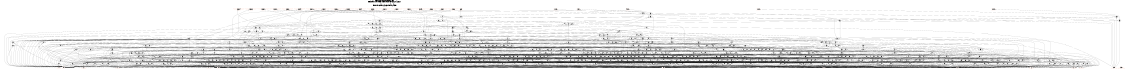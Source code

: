 # Network structure generated by ABC

digraph network {
size = "7.5,10";
center = true;
edge [dir = back];

{
  node [shape = plaintext];
  edge [style = invis];
  LevelTitle1 [label=""];
  LevelTitle2 [label=""];
  Level16 [label = ""];
  Level15 [label = ""];
  Level14 [label = ""];
  Level13 [label = ""];
  Level12 [label = ""];
  Level11 [label = ""];
  Level10 [label = ""];
  Level9 [label = ""];
  Level8 [label = ""];
  Level7 [label = ""];
  Level6 [label = ""];
  Level5 [label = ""];
  Level4 [label = ""];
  Level3 [label = ""];
  Level2 [label = ""];
  Level1 [label = ""];
  Level0 [label = ""];
  LevelTitle1 ->  LevelTitle2 ->  Level16 ->  Level15 ->  Level14 ->  Level13 ->  Level12 ->  Level11 ->  Level10 ->  Level9 ->  Level8 ->  Level7 ->  Level6 ->  Level5 ->  Level4 ->  Level3 ->  Level2 ->  Level1 ->  Level0;
}

{
  rank = same;
  LevelTitle1;
  title1 [shape=plaintext,
          fontsize=20,
          fontname = "Times-Roman",
          label="Network structure visualized by ABC\nBenchmark \"s1494.bench\". Time was Thu Oct  8 20:27:45 2020. "
         ];
}

{
  rank = same;
  LevelTitle2;
  title2 [shape=plaintext,
          fontsize=18,
          fontname = "Times-Roman",
          label="The network contains 673 logic nodes and 6 latches.\n"
         ];
}

{
  rank = same;
  Level16;
  Node10 [label = "v13_D_24", shape = invtriangle, color = coral, fillcolor = coral];
  Node11 [label = "v13_D_23", shape = invtriangle, color = coral, fillcolor = coral];
  Node12 [label = "v13_D_22", shape = invtriangle, color = coral, fillcolor = coral];
  Node13 [label = "v13_D_21", shape = invtriangle, color = coral, fillcolor = coral];
  Node14 [label = "v13_D_20", shape = invtriangle, color = coral, fillcolor = coral];
  Node15 [label = "v13_D_19", shape = invtriangle, color = coral, fillcolor = coral];
  Node16 [label = "v13_D_18", shape = invtriangle, color = coral, fillcolor = coral];
  Node17 [label = "v13_D_17", shape = invtriangle, color = coral, fillcolor = coral];
  Node18 [label = "v13_D_16", shape = invtriangle, color = coral, fillcolor = coral];
  Node19 [label = "v13_D_15", shape = invtriangle, color = coral, fillcolor = coral];
  Node20 [label = "v13_D_14", shape = invtriangle, color = coral, fillcolor = coral];
  Node21 [label = "v13_D_13", shape = invtriangle, color = coral, fillcolor = coral];
  Node22 [label = "v13_D_12", shape = invtriangle, color = coral, fillcolor = coral];
  Node23 [label = "v13_D_11", shape = invtriangle, color = coral, fillcolor = coral];
  Node24 [label = "v13_D_10", shape = invtriangle, color = coral, fillcolor = coral];
  Node25 [label = "v13_D_9", shape = invtriangle, color = coral, fillcolor = coral];
  Node26 [label = "v13_D_8", shape = invtriangle, color = coral, fillcolor = coral];
  Node27 [label = "v13_D_7", shape = invtriangle, color = coral, fillcolor = coral];
  Node28 [label = "v13_D_6", shape = invtriangle, color = coral, fillcolor = coral];
  Node30 [label = "v12L_in", shape = box, color = coral, fillcolor = coral];
  Node33 [label = "v11L_in", shape = box, color = coral, fillcolor = coral];
  Node36 [label = "v10L_in", shape = box, color = coral, fillcolor = coral];
  Node39 [label = "v9L_in", shape = box, color = coral, fillcolor = coral];
  Node42 [label = "v8L_in", shape = box, color = coral, fillcolor = coral];
  Node45 [label = "v7L_in", shape = box, color = coral, fillcolor = coral];
}

{
  rank = same;
  Level15;
  Node515 [label = "515\n", shape = ellipse];
  Node626 [label = "626\n", shape = ellipse];
}

{
  rank = same;
  Level14;
  Node514 [label = "514\n", shape = ellipse];
  Node562 [label = "562\n", shape = ellipse];
  Node625 [label = "625\n", shape = ellipse];
  Node678 [label = "678\n", shape = ellipse];
}

{
  rank = same;
  Level13;
  Node465 [label = "465\n", shape = ellipse];
  Node512 [label = "512\n", shape = ellipse];
  Node561 [label = "561\n", shape = ellipse];
  Node623 [label = "623\n", shape = ellipse];
  Node677 [label = "677\n", shape = ellipse];
}

{
  rank = same;
  Level12;
  Node261 [label = "261\n", shape = ellipse];
  Node464 [label = "464\n", shape = ellipse];
  Node497 [label = "497\n", shape = ellipse];
  Node559 [label = "559\n", shape = ellipse];
  Node622 [label = "622\n", shape = ellipse];
  Node675 [label = "675\n", shape = ellipse];
  Node719 [label = "719\n", shape = ellipse];
}

{
  rank = same;
  Level11;
  Node260 [label = "260\n", shape = ellipse];
  Node281 [label = "281\n", shape = ellipse];
  Node463 [label = "463\n", shape = ellipse];
  Node496 [label = "496\n", shape = ellipse];
  Node558 [label = "558\n", shape = ellipse];
  Node621 [label = "621\n", shape = ellipse];
  Node654 [label = "654\n", shape = ellipse];
  Node718 [label = "718\n", shape = ellipse];
}

{
  rank = same;
  Level10;
  Node94 [label = "94\n", shape = ellipse];
  Node186 [label = "186\n", shape = ellipse];
  Node225 [label = "225\n", shape = ellipse];
  Node250 [label = "250\n", shape = ellipse];
  Node273 [label = "273\n", shape = ellipse];
  Node323 [label = "323\n", shape = ellipse];
  Node371 [label = "371\n", shape = ellipse];
  Node455 [label = "455\n", shape = ellipse];
  Node494 [label = "494\n", shape = ellipse];
  Node556 [label = "556\n", shape = ellipse];
  Node619 [label = "619\n", shape = ellipse];
  Node653 [label = "653\n", shape = ellipse];
  Node717 [label = "717\n", shape = ellipse];
}

{
  rank = same;
  Level9;
  Node92 [label = "92\n", shape = ellipse];
  Node93 [label = "93\n", shape = ellipse];
  Node185 [label = "185\n", shape = ellipse];
  Node224 [label = "224\n", shape = ellipse];
  Node249 [label = "249\n", shape = ellipse];
  Node272 [label = "272\n", shape = ellipse];
  Node322 [label = "322\n", shape = ellipse];
  Node369 [label = "369\n", shape = ellipse];
  Node390 [label = "390\n", shape = ellipse];
  Node413 [label = "413\n", shape = ellipse];
  Node454 [label = "454\n", shape = ellipse];
  Node493 [label = "493\n", shape = ellipse];
  Node541 [label = "541\n", shape = ellipse];
  Node618 [label = "618\n", shape = ellipse];
  Node624 [label = "624\n", shape = ellipse];
  Node652 [label = "652\n", shape = ellipse];
  Node711 [label = "711\n", shape = ellipse];
}

{
  rank = same;
  Level8;
  Node75 [label = "75\n", shape = ellipse];
  Node91 [label = "91\n", shape = ellipse];
  Node149 [label = "149\n", shape = ellipse];
  Node162 [label = "162\n", shape = ellipse];
  Node184 [label = "184\n", shape = ellipse];
  Node205 [label = "205\n", shape = ellipse];
  Node217 [label = "217\n", shape = ellipse];
  Node248 [label = "248\n", shape = ellipse];
  Node271 [label = "271\n", shape = ellipse];
  Node295 [label = "295\n", shape = ellipse];
  Node321 [label = "321\n", shape = ellipse];
  Node337 [label = "337\n", shape = ellipse];
  Node368 [label = "368\n", shape = ellipse];
  Node370 [label = "370\n", shape = ellipse];
  Node389 [label = "389\n", shape = ellipse];
  Node412 [label = "412\n", shape = ellipse];
  Node452 [label = "452\n", shape = ellipse];
  Node453 [label = "453\n", shape = ellipse];
  Node492 [label = "492\n", shape = ellipse];
  Node540 [label = "540\n", shape = ellipse];
  Node581 [label = "581\n", shape = ellipse];
  Node606 [label = "606\n", shape = ellipse];
  Node643 [label = "643\n", shape = ellipse];
  Node676 [label = "676\n", shape = ellipse];
  Node687 [label = "687\n", shape = ellipse];
  Node710 [label = "710\n", shape = ellipse];
}

{
  rank = same;
  Level7;
  Node74 [label = "74\n", shape = ellipse];
  Node90 [label = "90\n", shape = ellipse];
  Node107 [label = "107\n", shape = ellipse];
  Node127 [label = "127\n", shape = ellipse];
  Node148 [label = "148\n", shape = ellipse];
  Node161 [label = "161\n", shape = ellipse];
  Node177 [label = "177\n", shape = ellipse];
  Node203 [label = "203\n", shape = ellipse];
  Node216 [label = "216\n", shape = ellipse];
  Node233 [label = "233\n", shape = ellipse];
  Node247 [label = "247\n", shape = ellipse];
  Node259 [label = "259\n", shape = ellipse];
  Node270 [label = "270\n", shape = ellipse];
  Node293 [label = "293\n", shape = ellipse];
  Node307 [label = "307\n", shape = ellipse];
  Node320 [label = "320\n", shape = ellipse];
  Node336 [label = "336\n", shape = ellipse];
  Node347 [label = "347\n", shape = ellipse];
  Node366 [label = "366\n", shape = ellipse];
  Node388 [label = "388\n", shape = ellipse];
  Node411 [label = "411\n", shape = ellipse];
  Node433 [label = "433\n", shape = ellipse];
  Node439 [label = "439\n", shape = ellipse];
  Node446 [label = "446\n", shape = ellipse];
  Node462 [label = "462\n", shape = ellipse];
  Node491 [label = "491\n", shape = ellipse];
  Node539 [label = "539\n", shape = ellipse];
  Node557 [label = "557\n", shape = ellipse];
  Node571 [label = "571\n", shape = ellipse];
  Node580 [label = "580\n", shape = ellipse];
  Node605 [label = "605\n", shape = ellipse];
  Node612 [label = "612\n", shape = ellipse];
  Node620 [label = "620\n", shape = ellipse];
  Node642 [label = "642\n", shape = ellipse];
  Node674 [label = "674\n", shape = ellipse];
  Node686 [label = "686\n", shape = ellipse];
  Node698 [label = "698\n", shape = ellipse];
  Node709 [label = "709\n", shape = ellipse];
}

{
  rank = same;
  Level6;
  Node57 [label = "57\n", shape = ellipse];
  Node67 [label = "67\n", shape = ellipse];
  Node89 [label = "89\n", shape = ellipse];
  Node106 [label = "106\n", shape = ellipse];
  Node118 [label = "118\n", shape = ellipse];
  Node126 [label = "126\n", shape = ellipse];
  Node147 [label = "147\n", shape = ellipse];
  Node160 [label = "160\n", shape = ellipse];
  Node176 [label = "176\n", shape = ellipse];
  Node183 [label = "183\n", shape = ellipse];
  Node196 [label = "196\n", shape = ellipse];
  Node202 [label = "202\n", shape = ellipse];
  Node215 [label = "215\n", shape = ellipse];
  Node232 [label = "232\n", shape = ellipse];
  Node238 [label = "238\n", shape = ellipse];
  Node241 [label = "241\n", shape = ellipse];
  Node258 [label = "258\n", shape = ellipse];
  Node269 [label = "269\n", shape = ellipse];
  Node280 [label = "280\n", shape = ellipse];
  Node292 [label = "292\n", shape = ellipse];
  Node306 [label = "306\n", shape = ellipse];
  Node316 [label = "316\n", shape = ellipse];
  Node329 [label = "329\n", shape = ellipse];
  Node346 [label = "346\n", shape = ellipse];
  Node365 [label = "365\n", shape = ellipse];
  Node379 [label = "379\n", shape = ellipse];
  Node384 [label = "384\n", shape = ellipse];
  Node398 [label = "398\n", shape = ellipse];
  Node410 [label = "410\n", shape = ellipse];
  Node425 [label = "425\n", shape = ellipse];
  Node432 [label = "432\n", shape = ellipse];
  Node438 [label = "438\n", shape = ellipse];
  Node445 [label = "445\n", shape = ellipse];
  Node461 [label = "461\n", shape = ellipse];
  Node490 [label = "490\n", shape = ellipse];
  Node513 [label = "513\n", shape = ellipse];
  Node532 [label = "532\n", shape = ellipse];
  Node549 [label = "549\n", shape = ellipse];
  Node560 [label = "560\n", shape = ellipse];
  Node570 [label = "570\n", shape = ellipse];
  Node578 [label = "578\n", shape = ellipse];
  Node589 [label = "589\n", shape = ellipse];
  Node604 [label = "604\n", shape = ellipse];
  Node611 [label = "611\n", shape = ellipse];
  Node641 [label = "641\n", shape = ellipse];
  Node650 [label = "650\n", shape = ellipse];
  Node666 [label = "666\n", shape = ellipse];
  Node673 [label = "673\n", shape = ellipse];
  Node685 [label = "685\n", shape = ellipse];
  Node697 [label = "697\n", shape = ellipse];
  Node708 [label = "708\n", shape = ellipse];
}

{
  rank = same;
  Level5;
  Node56 [label = "56\n", shape = ellipse];
  Node65 [label = "65\n", shape = ellipse];
  Node88 [label = "88\n", shape = ellipse];
  Node105 [label = "105\n", shape = ellipse];
  Node117 [label = "117\n", shape = ellipse];
  Node125 [label = "125\n", shape = ellipse];
  Node146 [label = "146\n", shape = ellipse];
  Node159 [label = "159\n", shape = ellipse];
  Node173 [label = "173\n", shape = ellipse];
  Node182 [label = "182\n", shape = ellipse];
  Node195 [label = "195\n", shape = ellipse];
  Node201 [label = "201\n", shape = ellipse];
  Node213 [label = "213\n", shape = ellipse];
  Node231 [label = "231\n", shape = ellipse];
  Node237 [label = "237\n", shape = ellipse];
  Node240 [label = "240\n", shape = ellipse];
  Node246 [label = "246\n", shape = ellipse];
  Node257 [label = "257\n", shape = ellipse];
  Node268 [label = "268\n", shape = ellipse];
  Node279 [label = "279\n", shape = ellipse];
  Node290 [label = "290\n", shape = ellipse];
  Node291 [label = "291\n", shape = ellipse];
  Node300 [label = "300\n", shape = ellipse];
  Node305 [label = "305\n", shape = ellipse];
  Node315 [label = "315\n", shape = ellipse];
  Node328 [label = "328\n", shape = ellipse];
  Node345 [label = "345\n", shape = ellipse];
  Node363 [label = "363\n", shape = ellipse];
  Node378 [label = "378\n", shape = ellipse];
  Node383 [label = "383\n", shape = ellipse];
  Node387 [label = "387\n", shape = ellipse];
  Node397 [label = "397\n", shape = ellipse];
  Node406 [label = "406\n", shape = ellipse];
  Node409 [label = "409\n", shape = ellipse];
  Node424 [label = "424\n", shape = ellipse];
  Node431 [label = "431\n", shape = ellipse];
  Node437 [label = "437\n", shape = ellipse];
  Node444 [label = "444\n", shape = ellipse];
  Node451 [label = "451\n", shape = ellipse];
  Node460 [label = "460\n", shape = ellipse];
  Node476 [label = "476\n", shape = ellipse];
  Node488 [label = "488\n", shape = ellipse];
  Node495 [label = "495\n", shape = ellipse];
  Node507 [label = "507\n", shape = ellipse];
  Node523 [label = "523\n", shape = ellipse];
  Node531 [label = "531\n", shape = ellipse];
  Node548 [label = "548\n", shape = ellipse];
  Node555 [label = "555\n", shape = ellipse];
  Node569 [label = "569\n", shape = ellipse];
  Node577 [label = "577\n", shape = ellipse];
  Node588 [label = "588\n", shape = ellipse];
  Node603 [label = "603\n", shape = ellipse];
  Node610 [label = "610\n", shape = ellipse];
  Node634 [label = "634\n", shape = ellipse];
  Node640 [label = "640\n", shape = ellipse];
  Node649 [label = "649\n", shape = ellipse];
  Node665 [label = "665\n", shape = ellipse];
  Node672 [label = "672\n", shape = ellipse];
  Node684 [label = "684\n", shape = ellipse];
  Node696 [label = "696\n", shape = ellipse];
  Node707 [label = "707\n", shape = ellipse];
  Node716 [label = "716\n", shape = ellipse];
}

{
  rank = same;
  Level4;
  Node54 [label = "54\n", shape = ellipse];
  Node64 [label = "64\n", shape = ellipse];
  Node73 [label = "73\n", shape = ellipse];
  Node80 [label = "80\n", shape = ellipse];
  Node87 [label = "87\n", shape = ellipse];
  Node104 [label = "104\n", shape = ellipse];
  Node109 [label = "109\n", shape = ellipse];
  Node116 [label = "116\n", shape = ellipse];
  Node124 [label = "124\n", shape = ellipse];
  Node133 [label = "133\n", shape = ellipse];
  Node145 [label = "145\n", shape = ellipse];
  Node158 [label = "158\n", shape = ellipse];
  Node172 [label = "172\n", shape = ellipse];
  Node181 [label = "181\n", shape = ellipse];
  Node194 [label = "194\n", shape = ellipse];
  Node200 [label = "200\n", shape = ellipse];
  Node211 [label = "211\n", shape = ellipse];
  Node223 [label = "223\n", shape = ellipse];
  Node230 [label = "230\n", shape = ellipse];
  Node236 [label = "236\n", shape = ellipse];
  Node239 [label = "239\n", shape = ellipse];
  Node245 [label = "245\n", shape = ellipse];
  Node256 [label = "256\n", shape = ellipse];
  Node267 [label = "267\n", shape = ellipse];
  Node278 [label = "278\n", shape = ellipse];
  Node285 [label = "285\n", shape = ellipse];
  Node289 [label = "289\n", shape = ellipse];
  Node294 [label = "294\n", shape = ellipse];
  Node299 [label = "299\n", shape = ellipse];
  Node304 [label = "304\n", shape = ellipse];
  Node311 [label = "311\n", shape = ellipse];
  Node314 [label = "314\n", shape = ellipse];
  Node319 [label = "319\n", shape = ellipse];
  Node327 [label = "327\n", shape = ellipse];
  Node335 [label = "335\n", shape = ellipse];
  Node344 [label = "344\n", shape = ellipse];
  Node358 [label = "358\n", shape = ellipse];
  Node362 [label = "362\n", shape = ellipse];
  Node367 [label = "367\n", shape = ellipse];
  Node375 [label = "375\n", shape = ellipse];
  Node382 [label = "382\n", shape = ellipse];
  Node386 [label = "386\n", shape = ellipse];
  Node396 [label = "396\n", shape = ellipse];
  Node401 [label = "401\n", shape = ellipse];
  Node405 [label = "405\n", shape = ellipse];
  Node423 [label = "423\n", shape = ellipse];
  Node430 [label = "430\n", shape = ellipse];
  Node436 [label = "436\n", shape = ellipse];
  Node443 [label = "443\n", shape = ellipse];
  Node450 [label = "450\n", shape = ellipse];
  Node459 [label = "459\n", shape = ellipse];
  Node466 [label = "466\n", shape = ellipse];
  Node471 [label = "471\n", shape = ellipse];
  Node475 [label = "475\n", shape = ellipse];
  Node483 [label = "483\n", shape = ellipse];
  Node487 [label = "487\n", shape = ellipse];
  Node489 [label = "489\n", shape = ellipse];
  Node501 [label = "501\n", shape = ellipse];
  Node506 [label = "506\n", shape = ellipse];
  Node511 [label = "511\n", shape = ellipse];
  Node519 [label = "519\n", shape = ellipse];
  Node522 [label = "522\n", shape = ellipse];
  Node526 [label = "526\n", shape = ellipse];
  Node528 [label = "528\n", shape = ellipse];
  Node535 [label = "535\n", shape = ellipse];
  Node538 [label = "538\n", shape = ellipse];
  Node547 [label = "547\n", shape = ellipse];
  Node553 [label = "553\n", shape = ellipse];
  Node568 [label = "568\n", shape = ellipse];
  Node575 [label = "575\n", shape = ellipse];
  Node587 [label = "587\n", shape = ellipse];
  Node594 [label = "594\n", shape = ellipse];
  Node600 [label = "600\n", shape = ellipse];
  Node609 [label = "609\n", shape = ellipse];
  Node617 [label = "617\n", shape = ellipse];
  Node630 [label = "630\n", shape = ellipse];
  Node633 [label = "633\n", shape = ellipse];
  Node639 [label = "639\n", shape = ellipse];
  Node648 [label = "648\n", shape = ellipse];
  Node658 [label = "658\n", shape = ellipse];
  Node664 [label = "664\n", shape = ellipse];
  Node671 [label = "671\n", shape = ellipse];
  Node683 [label = "683\n", shape = ellipse];
  Node691 [label = "691\n", shape = ellipse];
  Node693 [label = "693\n", shape = ellipse];
  Node701 [label = "701\n", shape = ellipse];
  Node706 [label = "706\n", shape = ellipse];
  Node715 [label = "715\n", shape = ellipse];
}

{
  rank = same;
  Level3;
  Node50 [label = "50\n", shape = ellipse];
  Node63 [label = "63\n", shape = ellipse];
  Node71 [label = "71\n", shape = ellipse];
  Node79 [label = "79\n", shape = ellipse];
  Node86 [label = "86\n", shape = ellipse];
  Node103 [label = "103\n", shape = ellipse];
  Node108 [label = "108\n", shape = ellipse];
  Node115 [label = "115\n", shape = ellipse];
  Node123 [label = "123\n", shape = ellipse];
  Node132 [label = "132\n", shape = ellipse];
  Node138 [label = "138\n", shape = ellipse];
  Node140 [label = "140\n", shape = ellipse];
  Node144 [label = "144\n", shape = ellipse];
  Node151 [label = "151\n", shape = ellipse];
  Node156 [label = "156\n", shape = ellipse];
  Node166 [label = "166\n", shape = ellipse];
  Node171 [label = "171\n", shape = ellipse];
  Node180 [label = "180\n", shape = ellipse];
  Node190 [label = "190\n", shape = ellipse];
  Node193 [label = "193\n", shape = ellipse];
  Node199 [label = "199\n", shape = ellipse];
  Node210 [label = "210\n", shape = ellipse];
  Node219 [label = "219\n", shape = ellipse];
  Node222 [label = "222\n", shape = ellipse];
  Node228 [label = "228\n", shape = ellipse];
  Node235 [label = "235\n", shape = ellipse];
  Node244 [label = "244\n", shape = ellipse];
  Node255 [label = "255\n", shape = ellipse];
  Node266 [label = "266\n", shape = ellipse];
  Node277 [label = "277\n", shape = ellipse];
  Node284 [label = "284\n", shape = ellipse];
  Node288 [label = "288\n", shape = ellipse];
  Node298 [label = "298\n", shape = ellipse];
  Node303 [label = "303\n", shape = ellipse];
  Node310 [label = "310\n", shape = ellipse];
  Node313 [label = "313\n", shape = ellipse];
  Node318 [label = "318\n", shape = ellipse];
  Node326 [label = "326\n", shape = ellipse];
  Node333 [label = "333\n", shape = ellipse];
  Node340 [label = "340\n", shape = ellipse];
  Node343 [label = "343\n", shape = ellipse];
  Node350 [label = "350\n", shape = ellipse];
  Node354 [label = "354\n", shape = ellipse];
  Node357 [label = "357\n", shape = ellipse];
  Node361 [label = "361\n", shape = ellipse];
  Node374 [label = "374\n", shape = ellipse];
  Node377 [label = "377\n", shape = ellipse];
  Node381 [label = "381\n", shape = ellipse];
  Node385 [label = "385\n", shape = ellipse];
  Node395 [label = "395\n", shape = ellipse];
  Node400 [label = "400\n", shape = ellipse];
  Node404 [label = "404\n", shape = ellipse];
  Node408 [label = "408\n", shape = ellipse];
  Node420 [label = "420\n", shape = ellipse];
  Node429 [label = "429\n", shape = ellipse];
  Node435 [label = "435\n", shape = ellipse];
  Node442 [label = "442\n", shape = ellipse];
  Node449 [label = "449\n", shape = ellipse];
  Node458 [label = "458\n", shape = ellipse];
  Node469 [label = "469\n", shape = ellipse];
  Node474 [label = "474\n", shape = ellipse];
  Node479 [label = "479\n", shape = ellipse];
  Node482 [label = "482\n", shape = ellipse];
  Node486 [label = "486\n", shape = ellipse];
  Node500 [label = "500\n", shape = ellipse];
  Node503 [label = "503\n", shape = ellipse];
  Node505 [label = "505\n", shape = ellipse];
  Node510 [label = "510\n", shape = ellipse];
  Node518 [label = "518\n", shape = ellipse];
  Node521 [label = "521\n", shape = ellipse];
  Node525 [label = "525\n", shape = ellipse];
  Node527 [label = "527\n", shape = ellipse];
  Node534 [label = "534\n", shape = ellipse];
  Node537 [label = "537\n", shape = ellipse];
  Node543 [label = "543\n", shape = ellipse];
  Node546 [label = "546\n", shape = ellipse];
  Node552 [label = "552\n", shape = ellipse];
  Node566 [label = "566\n", shape = ellipse];
  Node574 [label = "574\n", shape = ellipse];
  Node584 [label = "584\n", shape = ellipse];
  Node586 [label = "586\n", shape = ellipse];
  Node593 [label = "593\n", shape = ellipse];
  Node596 [label = "596\n", shape = ellipse];
  Node599 [label = "599\n", shape = ellipse];
  Node602 [label = "602\n", shape = ellipse];
  Node607 [label = "607\n", shape = ellipse];
  Node616 [label = "616\n", shape = ellipse];
  Node629 [label = "629\n", shape = ellipse];
  Node635 [label = "635\n", shape = ellipse];
  Node638 [label = "638\n", shape = ellipse];
  Node647 [label = "647\n", shape = ellipse];
  Node651 [label = "651\n", shape = ellipse];
  Node657 [label = "657\n", shape = ellipse];
  Node662 [label = "662\n", shape = ellipse];
  Node668 [label = "668\n", shape = ellipse];
  Node670 [label = "670\n", shape = ellipse];
  Node682 [label = "682\n", shape = ellipse];
  Node690 [label = "690\n", shape = ellipse];
  Node692 [label = "692\n", shape = ellipse];
  Node695 [label = "695\n", shape = ellipse];
  Node700 [label = "700\n", shape = ellipse];
  Node705 [label = "705\n", shape = ellipse];
  Node714 [label = "714\n", shape = ellipse];
}

{
  rank = same;
  Level2;
  Node49 [label = "49\n", shape = ellipse];
  Node53 [label = "53\n", shape = ellipse];
  Node60 [label = "60\n", shape = ellipse];
  Node62 [label = "62\n", shape = ellipse];
  Node69 [label = "69\n", shape = ellipse];
  Node70 [label = "70\n", shape = ellipse];
  Node77 [label = "77\n", shape = ellipse];
  Node82 [label = "82\n", shape = ellipse];
  Node85 [label = "85\n", shape = ellipse];
  Node96 [label = "96\n", shape = ellipse];
  Node99 [label = "99\n", shape = ellipse];
  Node102 [label = "102\n", shape = ellipse];
  Node112 [label = "112\n", shape = ellipse];
  Node114 [label = "114\n", shape = ellipse];
  Node119 [label = "119\n", shape = ellipse];
  Node122 [label = "122\n", shape = ellipse];
  Node130 [label = "130\n", shape = ellipse];
  Node131 [label = "131\n", shape = ellipse];
  Node136 [label = "136\n", shape = ellipse];
  Node137 [label = "137\n", shape = ellipse];
  Node139 [label = "139\n", shape = ellipse];
  Node143 [label = "143\n", shape = ellipse];
  Node150 [label = "150\n", shape = ellipse];
  Node153 [label = "153\n", shape = ellipse];
  Node155 [label = "155\n", shape = ellipse];
  Node164 [label = "164\n", shape = ellipse];
  Node165 [label = "165\n", shape = ellipse];
  Node170 [label = "170\n", shape = ellipse];
  Node175 [label = "175\n", shape = ellipse];
  Node178 [label = "178\n", shape = ellipse];
  Node179 [label = "179\n", shape = ellipse];
  Node188 [label = "188\n", shape = ellipse];
  Node189 [label = "189\n", shape = ellipse];
  Node192 [label = "192\n", shape = ellipse];
  Node197 [label = "197\n", shape = ellipse];
  Node198 [label = "198\n", shape = ellipse];
  Node208 [label = "208\n", shape = ellipse];
  Node209 [label = "209\n", shape = ellipse];
  Node212 [label = "212\n", shape = ellipse];
  Node214 [label = "214\n", shape = ellipse];
  Node218 [label = "218\n", shape = ellipse];
  Node221 [label = "221\n", shape = ellipse];
  Node227 [label = "227\n", shape = ellipse];
  Node229 [label = "229\n", shape = ellipse];
  Node234 [label = "234\n", shape = ellipse];
  Node243 [label = "243\n", shape = ellipse];
  Node252 [label = "252\n", shape = ellipse];
  Node253 [label = "253\n", shape = ellipse];
  Node254 [label = "254\n", shape = ellipse];
  Node262 [label = "262\n", shape = ellipse];
  Node263 [label = "263\n", shape = ellipse];
  Node264 [label = "264\n", shape = ellipse];
  Node274 [label = "274\n", shape = ellipse];
  Node276 [label = "276\n", shape = ellipse];
  Node282 [label = "282\n", shape = ellipse];
  Node283 [label = "283\n", shape = ellipse];
  Node287 [label = "287\n", shape = ellipse];
  Node297 [label = "297\n", shape = ellipse];
  Node301 [label = "301\n", shape = ellipse];
  Node308 [label = "308\n", shape = ellipse];
  Node309 [label = "309\n", shape = ellipse];
  Node312 [label = "312\n", shape = ellipse];
  Node317 [label = "317\n", shape = ellipse];
  Node324 [label = "324\n", shape = ellipse];
  Node325 [label = "325\n", shape = ellipse];
  Node330 [label = "330\n", shape = ellipse];
  Node332 [label = "332\n", shape = ellipse];
  Node339 [label = "339\n", shape = ellipse];
  Node341 [label = "341\n", shape = ellipse];
  Node349 [label = "349\n", shape = ellipse];
  Node352 [label = "352\n", shape = ellipse];
  Node355 [label = "355\n", shape = ellipse];
  Node356 [label = "356\n", shape = ellipse];
  Node360 [label = "360\n", shape = ellipse];
  Node364 [label = "364\n", shape = ellipse];
  Node372 [label = "372\n", shape = ellipse];
  Node373 [label = "373\n", shape = ellipse];
  Node376 [label = "376\n", shape = ellipse];
  Node380 [label = "380\n", shape = ellipse];
  Node392 [label = "392\n", shape = ellipse];
  Node393 [label = "393\n", shape = ellipse];
  Node394 [label = "394\n", shape = ellipse];
  Node399 [label = "399\n", shape = ellipse];
  Node402 [label = "402\n", shape = ellipse];
  Node403 [label = "403\n", shape = ellipse];
  Node407 [label = "407\n", shape = ellipse];
  Node415 [label = "415\n", shape = ellipse];
  Node417 [label = "417\n", shape = ellipse];
  Node419 [label = "419\n", shape = ellipse];
  Node422 [label = "422\n", shape = ellipse];
  Node426 [label = "426\n", shape = ellipse];
  Node428 [label = "428\n", shape = ellipse];
  Node434 [label = "434\n", shape = ellipse];
  Node440 [label = "440\n", shape = ellipse];
  Node441 [label = "441\n", shape = ellipse];
  Node447 [label = "447\n", shape = ellipse];
  Node448 [label = "448\n", shape = ellipse];
  Node456 [label = "456\n", shape = ellipse];
  Node457 [label = "457\n", shape = ellipse];
  Node468 [label = "468\n", shape = ellipse];
  Node472 [label = "472\n", shape = ellipse];
  Node473 [label = "473\n", shape = ellipse];
  Node478 [label = "478\n", shape = ellipse];
  Node481 [label = "481\n", shape = ellipse];
  Node484 [label = "484\n", shape = ellipse];
  Node498 [label = "498\n", shape = ellipse];
  Node499 [label = "499\n", shape = ellipse];
  Node502 [label = "502\n", shape = ellipse];
  Node504 [label = "504\n", shape = ellipse];
  Node508 [label = "508\n", shape = ellipse];
  Node509 [label = "509\n", shape = ellipse];
  Node516 [label = "516\n", shape = ellipse];
  Node517 [label = "517\n", shape = ellipse];
  Node520 [label = "520\n", shape = ellipse];
  Node524 [label = "524\n", shape = ellipse];
  Node530 [label = "530\n", shape = ellipse];
  Node533 [label = "533\n", shape = ellipse];
  Node536 [label = "536\n", shape = ellipse];
  Node542 [label = "542\n", shape = ellipse];
  Node544 [label = "544\n", shape = ellipse];
  Node545 [label = "545\n", shape = ellipse];
  Node551 [label = "551\n", shape = ellipse];
  Node563 [label = "563\n", shape = ellipse];
  Node565 [label = "565\n", shape = ellipse];
  Node572 [label = "572\n", shape = ellipse];
  Node573 [label = "573\n", shape = ellipse];
  Node576 [label = "576\n", shape = ellipse];
  Node579 [label = "579\n", shape = ellipse];
  Node583 [label = "583\n", shape = ellipse];
  Node585 [label = "585\n", shape = ellipse];
  Node591 [label = "591\n", shape = ellipse];
  Node592 [label = "592\n", shape = ellipse];
  Node595 [label = "595\n", shape = ellipse];
  Node598 [label = "598\n", shape = ellipse];
  Node601 [label = "601\n", shape = ellipse];
  Node608 [label = "608\n", shape = ellipse];
  Node614 [label = "614\n", shape = ellipse];
  Node615 [label = "615\n", shape = ellipse];
  Node628 [label = "628\n", shape = ellipse];
  Node631 [label = "631\n", shape = ellipse];
  Node632 [label = "632\n", shape = ellipse];
  Node637 [label = "637\n", shape = ellipse];
  Node645 [label = "645\n", shape = ellipse];
  Node646 [label = "646\n", shape = ellipse];
  Node655 [label = "655\n", shape = ellipse];
  Node656 [label = "656\n", shape = ellipse];
  Node659 [label = "659\n", shape = ellipse];
  Node661 [label = "661\n", shape = ellipse];
  Node667 [label = "667\n", shape = ellipse];
  Node669 [label = "669\n", shape = ellipse];
  Node679 [label = "679\n", shape = ellipse];
  Node680 [label = "680\n", shape = ellipse];
  Node688 [label = "688\n", shape = ellipse];
  Node689 [label = "689\n", shape = ellipse];
  Node694 [label = "694\n", shape = ellipse];
  Node699 [label = "699\n", shape = ellipse];
  Node702 [label = "702\n", shape = ellipse];
  Node704 [label = "704\n", shape = ellipse];
  Node712 [label = "712\n", shape = ellipse];
  Node713 [label = "713\n", shape = ellipse];
}

{
  rank = same;
  Level1;
  Node47 [label = "47\n", shape = ellipse];
  Node48 [label = "48\n", shape = ellipse];
  Node51 [label = "51\n", shape = ellipse];
  Node52 [label = "52\n", shape = ellipse];
  Node55 [label = "55\n", shape = ellipse];
  Node58 [label = "58\n", shape = ellipse];
  Node59 [label = "59\n", shape = ellipse];
  Node61 [label = "61\n", shape = ellipse];
  Node66 [label = "66\n", shape = ellipse];
  Node68 [label = "68\n", shape = ellipse];
  Node72 [label = "72\n", shape = ellipse];
  Node76 [label = "76\n", shape = ellipse];
  Node78 [label = "78\n", shape = ellipse];
  Node81 [label = "81\n", shape = ellipse];
  Node83 [label = "83\n", shape = ellipse];
  Node84 [label = "84\n", shape = ellipse];
  Node95 [label = "95\n", shape = ellipse];
  Node97 [label = "97\n", shape = ellipse];
  Node98 [label = "98\n", shape = ellipse];
  Node100 [label = "100\n", shape = ellipse];
  Node101 [label = "101\n", shape = ellipse];
  Node110 [label = "110\n", shape = ellipse];
  Node111 [label = "111\n", shape = ellipse];
  Node113 [label = "113\n", shape = ellipse];
  Node120 [label = "120\n", shape = ellipse];
  Node121 [label = "121\n", shape = ellipse];
  Node128 [label = "128\n", shape = ellipse];
  Node129 [label = "129\n", shape = ellipse];
  Node134 [label = "134\n", shape = ellipse];
  Node135 [label = "135\n", shape = ellipse];
  Node141 [label = "141\n", shape = ellipse];
  Node142 [label = "142\n", shape = ellipse];
  Node152 [label = "152\n", shape = ellipse];
  Node154 [label = "154\n", shape = ellipse];
  Node157 [label = "157\n", shape = ellipse];
  Node163 [label = "163\n", shape = ellipse];
  Node167 [label = "167\n", shape = ellipse];
  Node168 [label = "168\n", shape = ellipse];
  Node169 [label = "169\n", shape = ellipse];
  Node174 [label = "174\n", shape = ellipse];
  Node187 [label = "187\n", shape = ellipse];
  Node191 [label = "191\n", shape = ellipse];
  Node204 [label = "204\n", shape = ellipse];
  Node206 [label = "206\n", shape = ellipse];
  Node207 [label = "207\n", shape = ellipse];
  Node220 [label = "220\n", shape = ellipse];
  Node226 [label = "226\n", shape = ellipse];
  Node242 [label = "242\n", shape = ellipse];
  Node251 [label = "251\n", shape = ellipse];
  Node265 [label = "265\n", shape = ellipse];
  Node275 [label = "275\n", shape = ellipse];
  Node286 [label = "286\n", shape = ellipse];
  Node296 [label = "296\n", shape = ellipse];
  Node302 [label = "302\n", shape = ellipse];
  Node331 [label = "331\n", shape = ellipse];
  Node334 [label = "334\n", shape = ellipse];
  Node338 [label = "338\n", shape = ellipse];
  Node342 [label = "342\n", shape = ellipse];
  Node348 [label = "348\n", shape = ellipse];
  Node351 [label = "351\n", shape = ellipse];
  Node353 [label = "353\n", shape = ellipse];
  Node359 [label = "359\n", shape = ellipse];
  Node391 [label = "391\n", shape = ellipse];
  Node414 [label = "414\n", shape = ellipse];
  Node416 [label = "416\n", shape = ellipse];
  Node418 [label = "418\n", shape = ellipse];
  Node421 [label = "421\n", shape = ellipse];
  Node427 [label = "427\n", shape = ellipse];
  Node467 [label = "467\n", shape = ellipse];
  Node470 [label = "470\n", shape = ellipse];
  Node477 [label = "477\n", shape = ellipse];
  Node480 [label = "480\n", shape = ellipse];
  Node485 [label = "485\n", shape = ellipse];
  Node529 [label = "529\n", shape = ellipse];
  Node550 [label = "550\n", shape = ellipse];
  Node554 [label = "554\n", shape = ellipse];
  Node564 [label = "564\n", shape = ellipse];
  Node567 [label = "567\n", shape = ellipse];
  Node582 [label = "582\n", shape = ellipse];
  Node590 [label = "590\n", shape = ellipse];
  Node597 [label = "597\n", shape = ellipse];
  Node613 [label = "613\n", shape = ellipse];
  Node627 [label = "627\n", shape = ellipse];
  Node636 [label = "636\n", shape = ellipse];
  Node644 [label = "644\n", shape = ellipse];
  Node660 [label = "660\n", shape = ellipse];
  Node663 [label = "663\n", shape = ellipse];
  Node681 [label = "681\n", shape = ellipse];
  Node703 [label = "703\n", shape = ellipse];
}

{
  rank = same;
  Level0;
  Node1 [label = "clock", shape = triangle, color = coral, fillcolor = coral];
  Node2 [label = "CLR", shape = triangle, color = coral, fillcolor = coral];
  Node3 [label = "v6", shape = triangle, color = coral, fillcolor = coral];
  Node4 [label = "v5", shape = triangle, color = coral, fillcolor = coral];
  Node5 [label = "v4", shape = triangle, color = coral, fillcolor = coral];
  Node6 [label = "v3", shape = triangle, color = coral, fillcolor = coral];
  Node7 [label = "v2", shape = triangle, color = coral, fillcolor = coral];
  Node8 [label = "v1", shape = triangle, color = coral, fillcolor = coral];
  Node9 [label = "v0", shape = triangle, color = coral, fillcolor = coral];
  Node31 [label = "v12L", shape = box, color = coral, fillcolor = coral];
  Node34 [label = "v11L", shape = box, color = coral, fillcolor = coral];
  Node37 [label = "v10L", shape = box, color = coral, fillcolor = coral];
  Node40 [label = "v9L", shape = box, color = coral, fillcolor = coral];
  Node43 [label = "v8L", shape = box, color = coral, fillcolor = coral];
  Node46 [label = "v7L", shape = box, color = coral, fillcolor = coral];
}

title1 -> title2 [style = invis];
title2 -> Node10 [style = invis];
title2 -> Node11 [style = invis];
title2 -> Node12 [style = invis];
title2 -> Node13 [style = invis];
title2 -> Node14 [style = invis];
title2 -> Node15 [style = invis];
title2 -> Node16 [style = invis];
title2 -> Node17 [style = invis];
title2 -> Node18 [style = invis];
title2 -> Node19 [style = invis];
title2 -> Node20 [style = invis];
title2 -> Node21 [style = invis];
title2 -> Node22 [style = invis];
title2 -> Node23 [style = invis];
title2 -> Node24 [style = invis];
title2 -> Node25 [style = invis];
title2 -> Node26 [style = invis];
title2 -> Node27 [style = invis];
title2 -> Node28 [style = invis];
title2 -> Node30 [style = invis];
title2 -> Node33 [style = invis];
title2 -> Node36 [style = invis];
title2 -> Node39 [style = invis];
title2 -> Node42 [style = invis];
title2 -> Node45 [style = invis];
Node10 -> Node11 [style = invis];
Node11 -> Node12 [style = invis];
Node12 -> Node13 [style = invis];
Node13 -> Node14 [style = invis];
Node14 -> Node15 [style = invis];
Node15 -> Node16 [style = invis];
Node16 -> Node17 [style = invis];
Node17 -> Node18 [style = invis];
Node18 -> Node19 [style = invis];
Node19 -> Node20 [style = invis];
Node20 -> Node21 [style = invis];
Node21 -> Node22 [style = invis];
Node22 -> Node23 [style = invis];
Node23 -> Node24 [style = invis];
Node24 -> Node25 [style = invis];
Node25 -> Node26 [style = invis];
Node26 -> Node27 [style = invis];
Node27 -> Node28 [style = invis];
Node10 -> Node94 [style = solid];
Node11 -> Node107 [style = solid];
Node12 -> Node118 [style = solid];
Node13 -> Node127 [style = solid];
Node14 -> Node133 [style = solid];
Node15 -> Node149 [style = solid];
Node16 -> Node162 [style = solid];
Node17 -> Node186 [style = solid];
Node18 -> Node196 [style = solid];
Node19 -> Node205 [style = solid];
Node20 -> Node225 [style = solid];
Node21 -> Node261 [style = solid];
Node22 -> Node281 [style = solid];
Node23 -> Node295 [style = solid];
Node24 -> Node323 [style = solid];
Node25 -> Node337 [style = solid];
Node26 -> Node371 [style = solid];
Node27 -> Node390 [style = solid];
Node28 -> Node413 [style = solid];
Node30 -> Node465 [style = solid];
Node33 -> Node515 [style = solid];
Node36 -> Node562 [style = solid];
Node39 -> Node626 [style = solid];
Node42 -> Node678 [style = solid];
Node45 -> Node719 [style = solid];
Node47 -> Node34 [style = solid];
Node47 -> Node37 [style = solid];
Node48 -> Node4 [style = solid];
Node48 -> Node46 [style = solid];
Node49 -> Node43 [style = solid];
Node49 -> Node48 [style = solid];
Node50 -> Node47 [style = solid];
Node50 -> Node49 [style = solid];
Node51 -> Node37 [style = solid];
Node51 -> Node43 [style = solid];
Node52 -> Node7 [style = solid];
Node52 -> Node46 [style = solid];
Node53 -> Node51 [style = solid];
Node53 -> Node52 [style = solid];
Node54 -> Node50 [style = solid];
Node54 -> Node53 [style = solid];
Node55 -> Node31 [style = solid];
Node55 -> Node40 [style = solid];
Node56 -> Node9 [style = solid];
Node56 -> Node54 [style = solid];
Node57 -> Node55 [style = solid];
Node57 -> Node56 [style = solid];
Node58 -> Node31 [style = solid];
Node58 -> Node40 [style = solid];
Node59 -> Node37 [style = solid];
Node59 -> Node46 [style = solid];
Node60 -> Node58 [style = solid];
Node60 -> Node59 [style = solid];
Node61 -> Node37 [style = solid];
Node61 -> Node46 [style = solid];
Node62 -> Node4 [style = solid];
Node62 -> Node61 [style = solid];
Node63 -> Node40 [style = solid];
Node63 -> Node62 [style = solid];
Node64 -> Node31 [style = solid];
Node64 -> Node63 [style = solid];
Node65 -> Node60 [style = solid];
Node65 -> Node64 [style = solid];
Node66 -> Node7 [style = solid];
Node66 -> Node43 [style = solid];
Node67 -> Node65 [style = solid];
Node67 -> Node66 [style = solid];
Node68 -> Node40 [style = solid];
Node68 -> Node43 [style = solid];
Node69 -> Node37 [style = solid];
Node69 -> Node68 [style = solid];
Node70 -> Node37 [style = solid];
Node70 -> Node68 [style = solid];
Node71 -> Node69 [style = solid];
Node71 -> Node70 [style = solid];
Node72 -> Node31 [style = solid];
Node72 -> Node46 [style = solid];
Node73 -> Node71 [style = solid];
Node73 -> Node72 [style = solid];
Node74 -> Node67 [style = solid];
Node74 -> Node73 [style = solid];
Node75 -> Node34 [style = solid];
Node75 -> Node74 [style = solid];
Node76 -> Node31 [style = solid];
Node76 -> Node37 [style = solid];
Node77 -> Node34 [style = solid];
Node77 -> Node76 [style = solid];
Node78 -> Node3 [style = solid];
Node78 -> Node6 [style = solid];
Node79 -> Node77 [style = solid];
Node79 -> Node78 [style = solid];
Node80 -> Node68 [style = solid];
Node80 -> Node79 [style = solid];
Node81 -> Node31 [style = solid];
Node81 -> Node37 [style = solid];
Node82 -> Node34 [style = solid];
Node82 -> Node81 [style = solid];
Node83 -> Node31 [style = solid];
Node83 -> Node34 [style = solid];
Node84 -> Node4 [style = solid];
Node84 -> Node34 [style = solid];
Node85 -> Node31 [style = solid];
Node85 -> Node84 [style = solid];
Node86 -> Node83 [style = solid];
Node86 -> Node85 [style = solid];
Node87 -> Node37 [style = solid];
Node87 -> Node86 [style = solid];
Node88 -> Node82 [style = solid];
Node88 -> Node87 [style = solid];
Node89 -> Node43 [style = solid];
Node89 -> Node88 [style = solid];
Node90 -> Node40 [style = solid];
Node90 -> Node89 [style = solid];
Node91 -> Node80 [style = solid];
Node91 -> Node90 [style = solid];
Node92 -> Node46 [style = solid];
Node92 -> Node91 [style = solid];
Node93 -> Node57 [style = solid];
Node93 -> Node75 [style = solid];
Node94 -> Node92 [style = solid];
Node94 -> Node93 [style = solid];
Node95 -> Node37 [style = solid];
Node95 -> Node40 [style = solid];
Node96 -> Node83 [style = solid];
Node96 -> Node95 [style = solid];
Node97 -> Node31 [style = solid];
Node97 -> Node34 [style = solid];
Node98 -> Node9 [style = solid];
Node98 -> Node37 [style = solid];
Node99 -> Node97 [style = solid];
Node99 -> Node98 [style = solid];
Node100 -> Node34 [style = solid];
Node100 -> Node37 [style = solid];
Node101 -> Node3 [style = solid];
Node101 -> Node31 [style = solid];
Node102 -> Node100 [style = solid];
Node102 -> Node101 [style = solid];
Node103 -> Node99 [style = solid];
Node103 -> Node102 [style = solid];
Node104 -> Node40 [style = solid];
Node104 -> Node103 [style = solid];
Node105 -> Node96 [style = solid];
Node105 -> Node104 [style = solid];
Node106 -> Node46 [style = solid];
Node106 -> Node105 [style = solid];
Node107 -> Node43 [style = solid];
Node107 -> Node106 [style = solid];
Node108 -> Node46 [style = solid];
Node108 -> Node77 [style = solid];
Node109 -> Node68 [style = solid];
Node109 -> Node108 [style = solid];
Node110 -> Node34 [style = solid];
Node110 -> Node43 [style = solid];
Node111 -> Node7 [style = solid];
Node111 -> Node31 [style = solid];
Node112 -> Node110 [style = solid];
Node112 -> Node111 [style = solid];
Node113 -> Node40 [style = solid];
Node113 -> Node43 [style = solid];
Node114 -> Node31 [style = solid];
Node114 -> Node113 [style = solid];
Node115 -> Node112 [style = solid];
Node115 -> Node114 [style = solid];
Node116 -> Node46 [style = solid];
Node116 -> Node115 [style = solid];
Node117 -> Node37 [style = solid];
Node117 -> Node116 [style = solid];
Node118 -> Node109 [style = solid];
Node118 -> Node117 [style = solid];
Node119 -> Node7 [style = solid];
Node119 -> Node68 [style = solid];
Node120 -> Node4 [style = solid];
Node120 -> Node5 [style = solid];
Node121 -> Node40 [style = solid];
Node121 -> Node43 [style = solid];
Node122 -> Node34 [style = solid];
Node122 -> Node121 [style = solid];
Node123 -> Node120 [style = solid];
Node123 -> Node122 [style = solid];
Node124 -> Node119 [style = solid];
Node124 -> Node123 [style = solid];
Node125 -> Node46 [style = solid];
Node125 -> Node124 [style = solid];
Node126 -> Node37 [style = solid];
Node126 -> Node125 [style = solid];
Node127 -> Node31 [style = solid];
Node127 -> Node126 [style = solid];
Node128 -> Node3 [style = solid];
Node128 -> Node8 [style = solid];
Node129 -> Node6 [style = solid];
Node129 -> Node46 [style = solid];
Node130 -> Node37 [style = solid];
Node130 -> Node129 [style = solid];
Node131 -> Node68 [style = solid];
Node131 -> Node83 [style = solid];
Node132 -> Node128 [style = solid];
Node132 -> Node131 [style = solid];
Node133 -> Node130 [style = solid];
Node133 -> Node132 [style = solid];
Node134 -> Node7 [style = solid];
Node134 -> Node37 [style = solid];
Node135 -> Node43 [style = solid];
Node135 -> Node46 [style = solid];
Node136 -> Node40 [style = solid];
Node136 -> Node135 [style = solid];
Node137 -> Node83 [style = solid];
Node137 -> Node134 [style = solid];
Node138 -> Node136 [style = solid];
Node138 -> Node137 [style = solid];
Node139 -> Node3 [style = solid];
Node139 -> Node76 [style = solid];
Node140 -> Node68 [style = solid];
Node140 -> Node139 [style = solid];
Node141 -> Node37 [style = solid];
Node141 -> Node40 [style = solid];
Node142 -> Node3 [style = solid];
Node142 -> Node43 [style = solid];
Node143 -> Node31 [style = solid];
Node143 -> Node142 [style = solid];
Node144 -> Node141 [style = solid];
Node144 -> Node143 [style = solid];
Node145 -> Node140 [style = solid];
Node145 -> Node144 [style = solid];
Node146 -> Node6 [style = solid];
Node146 -> Node145 [style = solid];
Node147 -> Node46 [style = solid];
Node147 -> Node146 [style = solid];
Node148 -> Node34 [style = solid];
Node148 -> Node147 [style = solid];
Node149 -> Node138 [style = solid];
Node149 -> Node148 [style = solid];
Node150 -> Node100 [style = solid];
Node150 -> Node121 [style = solid];
Node151 -> Node120 [style = solid];
Node151 -> Node150 [style = solid];
Node152 -> Node9 [style = solid];
Node152 -> Node37 [style = solid];
Node153 -> Node121 [style = solid];
Node153 -> Node152 [style = solid];
Node154 -> Node7 [style = solid];
Node154 -> Node40 [style = solid];
Node155 -> Node43 [style = solid];
Node155 -> Node154 [style = solid];
Node156 -> Node153 [style = solid];
Node156 -> Node155 [style = solid];
Node157 -> Node4 [style = solid];
Node157 -> Node5 [style = solid];
Node158 -> Node156 [style = solid];
Node158 -> Node157 [style = solid];
Node159 -> Node34 [style = solid];
Node159 -> Node158 [style = solid];
Node160 -> Node151 [style = solid];
Node160 -> Node159 [style = solid];
Node161 -> Node46 [style = solid];
Node161 -> Node160 [style = solid];
Node162 -> Node31 [style = solid];
Node162 -> Node161 [style = solid];
Node163 -> Node43 [style = solid];
Node163 -> Node46 [style = solid];
Node164 -> Node100 [style = solid];
Node164 -> Node163 [style = solid];
Node165 -> Node55 [style = solid];
Node165 -> Node120 [style = solid];
Node166 -> Node164 [style = solid];
Node166 -> Node165 [style = solid];
Node167 -> Node34 [style = solid];
Node167 -> Node40 [style = solid];
Node168 -> Node9 [style = solid];
Node168 -> Node34 [style = solid];
Node169 -> Node34 [style = solid];
Node169 -> Node40 [style = solid];
Node170 -> Node168 [style = solid];
Node170 -> Node169 [style = solid];
Node171 -> Node46 [style = solid];
Node171 -> Node170 [style = solid];
Node172 -> Node167 [style = solid];
Node172 -> Node171 [style = solid];
Node173 -> Node37 [style = solid];
Node173 -> Node172 [style = solid];
Node174 -> Node34 [style = solid];
Node174 -> Node43 [style = solid];
Node175 -> Node141 [style = solid];
Node175 -> Node174 [style = solid];
Node176 -> Node173 [style = solid];
Node176 -> Node175 [style = solid];
Node177 -> Node31 [style = solid];
Node177 -> Node176 [style = solid];
Node178 -> Node37 [style = solid];
Node178 -> Node97 [style = solid];
Node179 -> Node40 [style = solid];
Node179 -> Node47 [style = solid];
Node180 -> Node31 [style = solid];
Node180 -> Node179 [style = solid];
Node181 -> Node43 [style = solid];
Node181 -> Node180 [style = solid];
Node182 -> Node178 [style = solid];
Node182 -> Node181 [style = solid];
Node183 -> Node46 [style = solid];
Node183 -> Node182 [style = solid];
Node184 -> Node177 [style = solid];
Node184 -> Node183 [style = solid];
Node185 -> Node7 [style = solid];
Node185 -> Node184 [style = solid];
Node186 -> Node166 [style = solid];
Node186 -> Node185 [style = solid];
Node187 -> Node40 [style = solid];
Node187 -> Node46 [style = solid];
Node188 -> Node34 [style = solid];
Node188 -> Node187 [style = solid];
Node189 -> Node31 [style = solid];
Node189 -> Node78 [style = solid];
Node190 -> Node188 [style = solid];
Node190 -> Node189 [style = solid];
Node191 -> Node7 [style = solid];
Node191 -> Node46 [style = solid];
Node192 -> Node40 [style = solid];
Node192 -> Node191 [style = solid];
Node193 -> Node83 [style = solid];
Node193 -> Node192 [style = solid];
Node194 -> Node190 [style = solid];
Node194 -> Node193 [style = solid];
Node195 -> Node43 [style = solid];
Node195 -> Node194 [style = solid];
Node196 -> Node37 [style = solid];
Node196 -> Node195 [style = solid];
Node197 -> Node154 [style = solid];
Node197 -> Node174 [style = solid];
Node198 -> Node9 [style = solid];
Node198 -> Node47 [style = solid];
Node199 -> Node100 [style = solid];
Node199 -> Node198 [style = solid];
Node200 -> Node121 [style = solid];
Node200 -> Node199 [style = solid];
Node201 -> Node197 [style = solid];
Node201 -> Node200 [style = solid];
Node202 -> Node5 [style = solid];
Node202 -> Node201 [style = solid];
Node203 -> Node4 [style = solid];
Node203 -> Node202 [style = solid];
Node204 -> Node31 [style = solid];
Node204 -> Node46 [style = solid];
Node205 -> Node203 [style = solid];
Node205 -> Node204 [style = solid];
Node206 -> Node34 [style = solid];
Node206 -> Node37 [style = solid];
Node207 -> Node7 [style = solid];
Node207 -> Node34 [style = solid];
Node208 -> Node43 [style = solid];
Node208 -> Node207 [style = solid];
Node209 -> Node34 [style = solid];
Node209 -> Node152 [style = solid];
Node210 -> Node40 [style = solid];
Node210 -> Node209 [style = solid];
Node211 -> Node43 [style = solid];
Node211 -> Node210 [style = solid];
Node212 -> Node120 [style = solid];
Node212 -> Node157 [style = solid];
Node213 -> Node211 [style = solid];
Node213 -> Node212 [style = solid];
Node214 -> Node31 [style = solid];
Node214 -> Node206 [style = solid];
Node215 -> Node208 [style = solid];
Node215 -> Node213 [style = solid];
Node216 -> Node214 [style = solid];
Node216 -> Node215 [style = solid];
Node217 -> Node46 [style = solid];
Node217 -> Node216 [style = solid];
Node218 -> Node40 [style = solid];
Node218 -> Node100 [style = solid];
Node219 -> Node43 [style = solid];
Node219 -> Node218 [style = solid];
Node220 -> Node37 [style = solid];
Node220 -> Node40 [style = solid];
Node221 -> Node34 [style = solid];
Node221 -> Node220 [style = solid];
Node222 -> Node43 [style = solid];
Node222 -> Node221 [style = solid];
Node223 -> Node72 [style = solid];
Node223 -> Node222 [style = solid];
Node224 -> Node217 [style = solid];
Node224 -> Node219 [style = solid];
Node225 -> Node223 [style = solid];
Node225 -> Node224 [style = solid];
Node226 -> Node37 [style = solid];
Node226 -> Node43 [style = solid];
Node227 -> Node97 [style = solid];
Node227 -> Node226 [style = solid];
Node228 -> Node40 [style = solid];
Node228 -> Node77 [style = solid];
Node229 -> Node83 [style = solid];
Node229 -> Node141 [style = solid];
Node230 -> Node228 [style = solid];
Node230 -> Node229 [style = solid];
Node231 -> Node43 [style = solid];
Node231 -> Node230 [style = solid];
Node232 -> Node227 [style = solid];
Node232 -> Node231 [style = solid];
Node233 -> Node46 [style = solid];
Node233 -> Node232 [style = solid];
Node234 -> Node37 [style = solid];
Node234 -> Node83 [style = solid];
Node235 -> Node206 [style = solid];
Node235 -> Node234 [style = solid];
Node236 -> Node43 [style = solid];
Node236 -> Node235 [style = solid];
Node237 -> Node77 [style = solid];
Node237 -> Node236 [style = solid];
Node238 -> Node40 [style = solid];
Node238 -> Node237 [style = solid];
Node239 -> Node43 [style = solid];
Node239 -> Node210 [style = solid];
Node240 -> Node197 [style = solid];
Node240 -> Node239 [style = solid];
Node241 -> Node120 [style = solid];
Node241 -> Node240 [style = solid];
Node242 -> Node37 [style = solid];
Node242 -> Node40 [style = solid];
Node243 -> Node37 [style = solid];
Node243 -> Node242 [style = solid];
Node244 -> Node7 [style = solid];
Node244 -> Node243 [style = solid];
Node245 -> Node43 [style = solid];
Node245 -> Node244 [style = solid];
Node246 -> Node34 [style = solid];
Node246 -> Node245 [style = solid];
Node247 -> Node241 [style = solid];
Node247 -> Node246 [style = solid];
Node248 -> Node31 [style = solid];
Node248 -> Node247 [style = solid];
Node249 -> Node238 [style = solid];
Node249 -> Node248 [style = solid];
Node250 -> Node46 [style = solid];
Node250 -> Node249 [style = solid];
Node251 -> Node8 [style = solid];
Node251 -> Node40 [style = solid];
Node252 -> Node97 [style = solid];
Node252 -> Node251 [style = solid];
Node253 -> Node43 [style = solid];
Node253 -> Node83 [style = solid];
Node254 -> Node174 [style = solid];
Node254 -> Node204 [style = solid];
Node255 -> Node8 [style = solid];
Node255 -> Node254 [style = solid];
Node256 -> Node253 [style = solid];
Node256 -> Node255 [style = solid];
Node257 -> Node40 [style = solid];
Node257 -> Node256 [style = solid];
Node258 -> Node252 [style = solid];
Node258 -> Node257 [style = solid];
Node259 -> Node37 [style = solid];
Node259 -> Node258 [style = solid];
Node260 -> Node233 [style = solid];
Node260 -> Node250 [style = solid];
Node261 -> Node259 [style = solid];
Node261 -> Node260 [style = solid];
Node262 -> Node97 [style = solid];
Node262 -> Node141 [style = solid];
Node263 -> Node95 [style = solid];
Node263 -> Node97 [style = solid];
Node264 -> Node37 [style = solid];
Node264 -> Node120 [style = solid];
Node265 -> Node9 [style = solid];
Node265 -> Node34 [style = solid];
Node266 -> Node264 [style = solid];
Node266 -> Node265 [style = solid];
Node267 -> Node31 [style = solid];
Node267 -> Node266 [style = solid];
Node268 -> Node82 [style = solid];
Node268 -> Node267 [style = solid];
Node269 -> Node40 [style = solid];
Node269 -> Node268 [style = solid];
Node270 -> Node263 [style = solid];
Node270 -> Node269 [style = solid];
Node271 -> Node46 [style = solid];
Node271 -> Node270 [style = solid];
Node272 -> Node262 [style = solid];
Node272 -> Node271 [style = solid];
Node273 -> Node43 [style = solid];
Node273 -> Node272 [style = solid];
Node274 -> Node37 [style = solid];
Node274 -> Node58 [style = solid];
Node275 -> Node7 [style = solid];
Node275 -> Node31 [style = solid];
Node276 -> Node141 [style = solid];
Node276 -> Node275 [style = solid];
Node277 -> Node274 [style = solid];
Node277 -> Node276 [style = solid];
Node278 -> Node34 [style = solid];
Node278 -> Node277 [style = solid];
Node279 -> Node72 [style = solid];
Node279 -> Node278 [style = solid];
Node280 -> Node43 [style = solid];
Node280 -> Node279 [style = solid];
Node281 -> Node273 [style = solid];
Node281 -> Node280 [style = solid];
Node282 -> Node110 [style = solid];
Node282 -> Node120 [style = solid];
Node283 -> Node206 [style = solid];
Node283 -> Node265 [style = solid];
Node284 -> Node40 [style = solid];
Node284 -> Node283 [style = solid];
Node285 -> Node43 [style = solid];
Node285 -> Node284 [style = solid];
Node286 -> Node7 [style = solid];
Node286 -> Node34 [style = solid];
Node287 -> Node34 [style = solid];
Node287 -> Node78 [style = solid];
Node288 -> Node286 [style = solid];
Node288 -> Node287 [style = solid];
Node289 -> Node43 [style = solid];
Node289 -> Node288 [style = solid];
Node290 -> Node282 [style = solid];
Node290 -> Node285 [style = solid];
Node291 -> Node31 [style = solid];
Node291 -> Node289 [style = solid];
Node292 -> Node290 [style = solid];
Node292 -> Node291 [style = solid];
Node293 -> Node46 [style = solid];
Node293 -> Node292 [style = solid];
Node294 -> Node219 [style = solid];
Node294 -> Node227 [style = solid];
Node295 -> Node293 [style = solid];
Node295 -> Node294 [style = solid];
Node296 -> Node7 [style = solid];
Node296 -> Node46 [style = solid];
Node297 -> Node31 [style = solid];
Node297 -> Node296 [style = solid];
Node298 -> Node141 [style = solid];
Node298 -> Node297 [style = solid];
Node299 -> Node274 [style = solid];
Node299 -> Node298 [style = solid];
Node300 -> Node34 [style = solid];
Node300 -> Node299 [style = solid];
Node301 -> Node40 [style = solid];
Node301 -> Node81 [style = solid];
Node302 -> Node31 [style = solid];
Node302 -> Node37 [style = solid];
Node303 -> Node301 [style = solid];
Node303 -> Node302 [style = solid];
Node304 -> Node46 [style = solid];
Node304 -> Node303 [style = solid];
Node305 -> Node34 [style = solid];
Node305 -> Node304 [style = solid];
Node306 -> Node300 [style = solid];
Node306 -> Node305 [style = solid];
Node307 -> Node43 [style = solid];
Node307 -> Node306 [style = solid];
Node308 -> Node34 [style = solid];
Node308 -> Node68 [style = solid];
Node309 -> Node40 [style = solid];
Node309 -> Node163 [style = solid];
Node310 -> Node308 [style = solid];
Node310 -> Node309 [style = solid];
Node311 -> Node120 [style = solid];
Node311 -> Node310 [style = solid];
Node312 -> Node34 [style = solid];
Node312 -> Node134 [style = solid];
Node313 -> Node43 [style = solid];
Node313 -> Node283 [style = solid];
Node314 -> Node312 [style = solid];
Node314 -> Node313 [style = solid];
Node315 -> Node46 [style = solid];
Node315 -> Node314 [style = solid];
Node316 -> Node40 [style = solid];
Node316 -> Node315 [style = solid];
Node317 -> Node95 [style = solid];
Node317 -> Node141 [style = solid];
Node318 -> Node43 [style = solid];
Node318 -> Node317 [style = solid];
Node319 -> Node34 [style = solid];
Node319 -> Node318 [style = solid];
Node320 -> Node311 [style = solid];
Node320 -> Node316 [style = solid];
Node321 -> Node319 [style = solid];
Node321 -> Node320 [style = solid];
Node322 -> Node31 [style = solid];
Node322 -> Node321 [style = solid];
Node323 -> Node307 [style = solid];
Node323 -> Node322 [style = solid];
Node324 -> Node43 [style = solid];
Node324 -> Node47 [style = solid];
Node325 -> Node43 [style = solid];
Node325 -> Node100 [style = solid];
Node326 -> Node47 [style = solid];
Node326 -> Node325 [style = solid];
Node327 -> Node46 [style = solid];
Node327 -> Node326 [style = solid];
Node328 -> Node324 [style = solid];
Node328 -> Node327 [style = solid];
Node329 -> Node40 [style = solid];
Node329 -> Node328 [style = solid];
Node330 -> Node40 [style = solid];
Node330 -> Node66 [style = solid];
Node331 -> Node9 [style = solid];
Node331 -> Node43 [style = solid];
Node332 -> Node34 [style = solid];
Node332 -> Node331 [style = solid];
Node333 -> Node330 [style = solid];
Node333 -> Node332 [style = solid];
Node334 -> Node37 [style = solid];
Node334 -> Node46 [style = solid];
Node335 -> Node333 [style = solid];
Node335 -> Node334 [style = solid];
Node336 -> Node329 [style = solid];
Node336 -> Node335 [style = solid];
Node337 -> Node31 [style = solid];
Node337 -> Node336 [style = solid];
Node338 -> Node34 [style = solid];
Node338 -> Node40 [style = solid];
Node339 -> Node58 [style = solid];
Node339 -> Node338 [style = solid];
Node340 -> Node51 [style = solid];
Node340 -> Node339 [style = solid];
Node341 -> Node40 [style = solid];
Node341 -> Node83 [style = solid];
Node342 -> Node31 [style = solid];
Node342 -> Node34 [style = solid];
Node343 -> Node341 [style = solid];
Node343 -> Node342 [style = solid];
Node344 -> Node43 [style = solid];
Node344 -> Node343 [style = solid];
Node345 -> Node37 [style = solid];
Node345 -> Node344 [style = solid];
Node346 -> Node227 [style = solid];
Node346 -> Node345 [style = solid];
Node347 -> Node46 [style = solid];
Node347 -> Node346 [style = solid];
Node348 -> Node34 [style = solid];
Node348 -> Node40 [style = solid];
Node349 -> Node31 [style = solid];
Node349 -> Node348 [style = solid];
Node350 -> Node37 [style = solid];
Node350 -> Node349 [style = solid];
Node351 -> Node34 [style = solid];
Node351 -> Node43 [style = solid];
Node352 -> Node154 [style = solid];
Node352 -> Node351 [style = solid];
Node353 -> Node4 [style = solid];
Node353 -> Node5 [style = solid];
Node354 -> Node352 [style = solid];
Node354 -> Node353 [style = solid];
Node355 -> Node31 [style = solid];
Node355 -> Node134 [style = solid];
Node356 -> Node43 [style = solid];
Node356 -> Node76 [style = solid];
Node357 -> Node355 [style = solid];
Node357 -> Node356 [style = solid];
Node358 -> Node34 [style = solid];
Node358 -> Node357 [style = solid];
Node359 -> Node9 [style = solid];
Node359 -> Node31 [style = solid];
Node360 -> Node34 [style = solid];
Node360 -> Node359 [style = solid];
Node361 -> Node40 [style = solid];
Node361 -> Node77 [style = solid];
Node362 -> Node360 [style = solid];
Node362 -> Node361 [style = solid];
Node363 -> Node43 [style = solid];
Node363 -> Node362 [style = solid];
Node364 -> Node40 [style = solid];
Node364 -> Node97 [style = solid];
Node365 -> Node358 [style = solid];
Node365 -> Node363 [style = solid];
Node366 -> Node364 [style = solid];
Node366 -> Node365 [style = solid];
Node367 -> Node350 [style = solid];
Node367 -> Node354 [style = solid];
Node368 -> Node366 [style = solid];
Node368 -> Node367 [style = solid];
Node369 -> Node46 [style = solid];
Node369 -> Node368 [style = solid];
Node370 -> Node340 [style = solid];
Node370 -> Node347 [style = solid];
Node371 -> Node369 [style = solid];
Node371 -> Node370 [style = solid];
Node372 -> Node37 [style = solid];
Node372 -> Node58 [style = solid];
Node373 -> Node31 [style = solid];
Node373 -> Node141 [style = solid];
Node374 -> Node372 [style = solid];
Node374 -> Node373 [style = solid];
Node375 -> Node110 [style = solid];
Node375 -> Node374 [style = solid];
Node376 -> Node40 [style = solid];
Node376 -> Node51 [style = solid];
Node377 -> Node97 [style = solid];
Node377 -> Node376 [style = solid];
Node378 -> Node375 [style = solid];
Node378 -> Node377 [style = solid];
Node379 -> Node46 [style = solid];
Node379 -> Node378 [style = solid];
Node380 -> Node134 [style = solid];
Node380 -> Node342 [style = solid];
Node381 -> Node77 [style = solid];
Node381 -> Node234 [style = solid];
Node382 -> Node43 [style = solid];
Node382 -> Node381 [style = solid];
Node383 -> Node380 [style = solid];
Node383 -> Node382 [style = solid];
Node384 -> Node40 [style = solid];
Node384 -> Node383 [style = solid];
Node385 -> Node153 [style = solid];
Node385 -> Node197 [style = solid];
Node386 -> Node353 [style = solid];
Node386 -> Node385 [style = solid];
Node387 -> Node31 [style = solid];
Node387 -> Node386 [style = solid];
Node388 -> Node384 [style = solid];
Node388 -> Node387 [style = solid];
Node389 -> Node46 [style = solid];
Node389 -> Node388 [style = solid];
Node390 -> Node379 [style = solid];
Node390 -> Node389 [style = solid];
Node391 -> Node31 [style = solid];
Node391 -> Node40 [style = solid];
Node392 -> Node100 [style = solid];
Node392 -> Node391 [style = solid];
Node393 -> Node31 [style = solid];
Node393 -> Node61 [style = solid];
Node394 -> Node31 [style = solid];
Node394 -> Node100 [style = solid];
Node395 -> Node393 [style = solid];
Node395 -> Node394 [style = solid];
Node396 -> Node40 [style = solid];
Node396 -> Node395 [style = solid];
Node397 -> Node392 [style = solid];
Node397 -> Node396 [style = solid];
Node398 -> Node43 [style = solid];
Node398 -> Node397 [style = solid];
Node399 -> Node37 [style = solid];
Node399 -> Node353 [style = solid];
Node400 -> Node31 [style = solid];
Node400 -> Node399 [style = solid];
Node401 -> Node34 [style = solid];
Node401 -> Node400 [style = solid];
Node402 -> Node34 [style = solid];
Node402 -> Node134 [style = solid];
Node403 -> Node34 [style = solid];
Node403 -> Node154 [style = solid];
Node404 -> Node31 [style = solid];
Node404 -> Node402 [style = solid];
Node405 -> Node403 [style = solid];
Node405 -> Node404 [style = solid];
Node406 -> Node43 [style = solid];
Node406 -> Node405 [style = solid];
Node407 -> Node97 [style = solid];
Node407 -> Node226 [style = solid];
Node408 -> Node40 [style = solid];
Node408 -> Node407 [style = solid];
Node409 -> Node81 [style = solid];
Node409 -> Node401 [style = solid];
Node410 -> Node406 [style = solid];
Node410 -> Node408 [style = solid];
Node411 -> Node409 [style = solid];
Node411 -> Node410 [style = solid];
Node412 -> Node46 [style = solid];
Node412 -> Node411 [style = solid];
Node413 -> Node398 [style = solid];
Node413 -> Node412 [style = solid];
Node414 -> Node37 [style = solid];
Node414 -> Node43 [style = solid];
Node415 -> Node55 [style = solid];
Node415 -> Node414 [style = solid];
Node416 -> Node40 [style = solid];
Node416 -> Node43 [style = solid];
Node417 -> Node47 [style = solid];
Node417 -> Node416 [style = solid];
Node418 -> Node3 [style = solid];
Node418 -> Node8 [style = solid];
Node419 -> Node46 [style = solid];
Node419 -> Node418 [style = solid];
Node420 -> Node43 [style = solid];
Node420 -> Node419 [style = solid];
Node421 -> Node31 [style = solid];
Node421 -> Node40 [style = solid];
Node422 -> Node100 [style = solid];
Node422 -> Node421 [style = solid];
Node423 -> Node420 [style = solid];
Node423 -> Node422 [style = solid];
Node424 -> Node417 [style = solid];
Node424 -> Node423 [style = solid];
Node425 -> Node7 [style = solid];
Node425 -> Node424 [style = solid];
Node426 -> Node34 [style = solid];
Node426 -> Node55 [style = solid];
Node427 -> Node6 [style = solid];
Node427 -> Node43 [style = solid];
Node428 -> Node83 [style = solid];
Node428 -> Node427 [style = solid];
Node429 -> Node128 [style = solid];
Node429 -> Node428 [style = solid];
Node430 -> Node165 [style = solid];
Node430 -> Node429 [style = solid];
Node431 -> Node9 [style = solid];
Node431 -> Node430 [style = solid];
Node432 -> Node426 [style = solid];
Node432 -> Node431 [style = solid];
Node433 -> Node37 [style = solid];
Node433 -> Node432 [style = solid];
Node434 -> Node9 [style = solid];
Node434 -> Node128 [style = solid];
Node435 -> Node43 [style = solid];
Node435 -> Node434 [style = solid];
Node436 -> Node47 [style = solid];
Node436 -> Node435 [style = solid];
Node437 -> Node150 [style = solid];
Node437 -> Node436 [style = solid];
Node438 -> Node6 [style = solid];
Node438 -> Node437 [style = solid];
Node439 -> Node31 [style = solid];
Node439 -> Node438 [style = solid];
Node440 -> Node97 [style = solid];
Node440 -> Node242 [style = solid];
Node441 -> Node7 [style = solid];
Node441 -> Node120 [style = solid];
Node442 -> Node97 [style = solid];
Node442 -> Node441 [style = solid];
Node443 -> Node40 [style = solid];
Node443 -> Node442 [style = solid];
Node444 -> Node37 [style = solid];
Node444 -> Node443 [style = solid];
Node445 -> Node440 [style = solid];
Node445 -> Node444 [style = solid];
Node446 -> Node43 [style = solid];
Node446 -> Node445 [style = solid];
Node447 -> Node40 [style = solid];
Node447 -> Node47 [style = solid];
Node448 -> Node3 [style = solid];
Node448 -> Node100 [style = solid];
Node449 -> Node58 [style = solid];
Node449 -> Node448 [style = solid];
Node450 -> Node447 [style = solid];
Node450 -> Node449 [style = solid];
Node451 -> Node43 [style = solid];
Node451 -> Node450 [style = solid];
Node452 -> Node433 [style = solid];
Node452 -> Node439 [style = solid];
Node453 -> Node446 [style = solid];
Node453 -> Node451 [style = solid];
Node454 -> Node452 [style = solid];
Node454 -> Node453 [style = solid];
Node455 -> Node46 [style = solid];
Node455 -> Node454 [style = solid];
Node456 -> Node55 [style = solid];
Node456 -> Node110 [style = solid];
Node457 -> Node43 [style = solid];
Node457 -> Node97 [style = solid];
Node458 -> Node456 [style = solid];
Node458 -> Node457 [style = solid];
Node459 -> Node37 [style = solid];
Node459 -> Node458 [style = solid];
Node460 -> Node263 [style = solid];
Node460 -> Node459 [style = solid];
Node461 -> Node46 [style = solid];
Node461 -> Node460 [style = solid];
Node462 -> Node415 [style = solid];
Node462 -> Node425 [style = solid];
Node463 -> Node455 [style = solid];
Node463 -> Node461 [style = solid];
Node464 -> Node462 [style = solid];
Node464 -> Node463 [style = solid];
Node465 -> Node2 [style = solid];
Node465 -> Node464 [style = solid];
Node466 -> Node40 [style = solid];
Node466 -> Node235 [style = solid];
Node467 -> Node8 [style = solid];
Node467 -> Node40 [style = solid];
Node468 -> Node37 [style = solid];
Node468 -> Node467 [style = solid];
Node469 -> Node179 [style = solid];
Node469 -> Node468 [style = solid];
Node470 -> Node31 [style = solid];
Node470 -> Node43 [style = solid];
Node471 -> Node469 [style = solid];
Node471 -> Node470 [style = solid];
Node472 -> Node34 [style = solid];
Node472 -> Node58 [style = solid];
Node473 -> Node37 [style = solid];
Node473 -> Node113 [style = solid];
Node474 -> Node31 [style = solid];
Node474 -> Node473 [style = solid];
Node475 -> Node472 [style = solid];
Node475 -> Node474 [style = solid];
Node476 -> Node3 [style = solid];
Node476 -> Node475 [style = solid];
Node477 -> Node6 [style = solid];
Node477 -> Node40 [style = solid];
Node478 -> Node97 [style = solid];
Node478 -> Node477 [style = solid];
Node479 -> Node37 [style = solid];
Node479 -> Node478 [style = solid];
Node480 -> Node31 [style = solid];
Node480 -> Node34 [style = solid];
Node481 -> Node40 [style = solid];
Node481 -> Node120 [style = solid];
Node482 -> Node220 [style = solid];
Node482 -> Node481 [style = solid];
Node483 -> Node111 [style = solid];
Node483 -> Node482 [style = solid];
Node484 -> Node9 [style = solid];
Node484 -> Node128 [style = solid];
Node485 -> Node6 [style = solid];
Node485 -> Node31 [style = solid];
Node486 -> Node484 [style = solid];
Node486 -> Node485 [style = solid];
Node487 -> Node34 [style = solid];
Node487 -> Node486 [style = solid];
Node488 -> Node40 [style = solid];
Node488 -> Node487 [style = solid];
Node489 -> Node479 [style = solid];
Node489 -> Node480 [style = solid];
Node490 -> Node483 [style = solid];
Node490 -> Node488 [style = solid];
Node491 -> Node489 [style = solid];
Node491 -> Node490 [style = solid];
Node492 -> Node43 [style = solid];
Node492 -> Node491 [style = solid];
Node493 -> Node476 [style = solid];
Node493 -> Node492 [style = solid];
Node494 -> Node82 [style = solid];
Node494 -> Node493 [style = solid];
Node495 -> Node466 [style = solid];
Node495 -> Node471 [style = solid];
Node496 -> Node494 [style = solid];
Node496 -> Node495 [style = solid];
Node497 -> Node46 [style = solid];
Node497 -> Node496 [style = solid];
Node498 -> Node31 [style = solid];
Node498 -> Node110 [style = solid];
Node499 -> Node97 [style = solid];
Node499 -> Node113 [style = solid];
Node500 -> Node498 [style = solid];
Node500 -> Node499 [style = solid];
Node501 -> Node37 [style = solid];
Node501 -> Node500 [style = solid];
Node502 -> Node83 [style = solid];
Node502 -> Node135 [style = solid];
Node503 -> Node220 [style = solid];
Node503 -> Node502 [style = solid];
Node504 -> Node37 [style = solid];
Node504 -> Node187 [style = solid];
Node505 -> Node31 [style = solid];
Node505 -> Node504 [style = solid];
Node506 -> Node503 [style = solid];
Node506 -> Node505 [style = solid];
Node507 -> Node7 [style = solid];
Node507 -> Node506 [style = solid];
Node508 -> Node110 [style = solid];
Node508 -> Node220 [style = solid];
Node509 -> Node34 [style = solid];
Node509 -> Node226 [style = solid];
Node510 -> Node508 [style = solid];
Node510 -> Node509 [style = solid];
Node511 -> Node72 [style = solid];
Node511 -> Node510 [style = solid];
Node512 -> Node497 [style = solid];
Node512 -> Node501 [style = solid];
Node513 -> Node507 [style = solid];
Node513 -> Node511 [style = solid];
Node514 -> Node512 [style = solid];
Node514 -> Node513 [style = solid];
Node515 -> Node2 [style = solid];
Node515 -> Node514 [style = solid];
Node516 -> Node31 [style = solid];
Node516 -> Node220 [style = solid];
Node517 -> Node37 [style = solid];
Node517 -> Node58 [style = solid];
Node518 -> Node516 [style = solid];
Node518 -> Node517 [style = solid];
Node519 -> Node110 [style = solid];
Node519 -> Node518 [style = solid];
Node520 -> Node34 [style = solid];
Node520 -> Node51 [style = solid];
Node521 -> Node46 [style = solid];
Node521 -> Node520 [style = solid];
Node522 -> Node40 [style = solid];
Node522 -> Node521 [style = solid];
Node523 -> Node31 [style = solid];
Node523 -> Node522 [style = solid];
Node524 -> Node37 [style = solid];
Node524 -> Node113 [style = solid];
Node525 -> Node51 [style = solid];
Node525 -> Node524 [style = solid];
Node526 -> Node275 [style = solid];
Node526 -> Node525 [style = solid];
Node527 -> Node6 [style = solid];
Node527 -> Node484 [style = solid];
Node528 -> Node83 [style = solid];
Node528 -> Node527 [style = solid];
Node529 -> Node3 [style = solid];
Node529 -> Node34 [style = solid];
Node530 -> Node31 [style = solid];
Node530 -> Node529 [style = solid];
Node531 -> Node528 [style = solid];
Node531 -> Node530 [style = solid];
Node532 -> Node40 [style = solid];
Node532 -> Node531 [style = solid];
Node533 -> Node34 [style = solid];
Node533 -> Node275 [style = solid];
Node534 -> Node302 [style = solid];
Node534 -> Node533 [style = solid];
Node535 -> Node40 [style = solid];
Node535 -> Node534 [style = solid];
Node536 -> Node31 [style = solid];
Node536 -> Node120 [style = solid];
Node537 -> Node83 [style = solid];
Node537 -> Node536 [style = solid];
Node538 -> Node37 [style = solid];
Node538 -> Node537 [style = solid];
Node539 -> Node532 [style = solid];
Node539 -> Node535 [style = solid];
Node540 -> Node538 [style = solid];
Node540 -> Node539 [style = solid];
Node541 -> Node43 [style = solid];
Node541 -> Node540 [style = solid];
Node542 -> Node31 [style = solid];
Node542 -> Node141 [style = solid];
Node543 -> Node120 [style = solid];
Node543 -> Node542 [style = solid];
Node544 -> Node31 [style = solid];
Node544 -> Node68 [style = solid];
Node545 -> Node31 [style = solid];
Node545 -> Node226 [style = solid];
Node546 -> Node544 [style = solid];
Node546 -> Node545 [style = solid];
Node547 -> Node6 [style = solid];
Node547 -> Node546 [style = solid];
Node548 -> Node543 [style = solid];
Node548 -> Node547 [style = solid];
Node549 -> Node34 [style = solid];
Node549 -> Node548 [style = solid];
Node550 -> Node3 [style = solid];
Node550 -> Node34 [style = solid];
Node551 -> Node40 [style = solid];
Node551 -> Node550 [style = solid];
Node552 -> Node37 [style = solid];
Node552 -> Node551 [style = solid];
Node553 -> Node179 [style = solid];
Node553 -> Node552 [style = solid];
Node554 -> Node31 [style = solid];
Node554 -> Node43 [style = solid];
Node555 -> Node553 [style = solid];
Node555 -> Node554 [style = solid];
Node556 -> Node526 [style = solid];
Node556 -> Node541 [style = solid];
Node557 -> Node549 [style = solid];
Node557 -> Node555 [style = solid];
Node558 -> Node556 [style = solid];
Node558 -> Node557 [style = solid];
Node559 -> Node46 [style = solid];
Node559 -> Node558 [style = solid];
Node560 -> Node519 [style = solid];
Node560 -> Node523 [style = solid];
Node561 -> Node559 [style = solid];
Node561 -> Node560 [style = solid];
Node562 -> Node2 [style = solid];
Node562 -> Node561 [style = solid];
Node563 -> Node31 [style = solid];
Node563 -> Node110 [style = solid];
Node564 -> Node3 [style = solid];
Node564 -> Node46 [style = solid];
Node565 -> Node43 [style = solid];
Node565 -> Node564 [style = solid];
Node566 -> Node31 [style = solid];
Node566 -> Node565 [style = solid];
Node567 -> Node31 [style = solid];
Node567 -> Node43 [style = solid];
Node568 -> Node566 [style = solid];
Node568 -> Node567 [style = solid];
Node569 -> Node6 [style = solid];
Node569 -> Node568 [style = solid];
Node570 -> Node563 [style = solid];
Node570 -> Node569 [style = solid];
Node571 -> Node141 [style = solid];
Node571 -> Node570 [style = solid];
Node572 -> Node34 [style = solid];
Node572 -> Node134 [style = solid];
Node573 -> Node31 [style = solid];
Node573 -> Node206 [style = solid];
Node574 -> Node572 [style = solid];
Node574 -> Node573 [style = solid];
Node575 -> Node40 [style = solid];
Node575 -> Node574 [style = solid];
Node576 -> Node31 [style = solid];
Node576 -> Node100 [style = solid];
Node577 -> Node575 [style = solid];
Node577 -> Node576 [style = solid];
Node578 -> Node43 [style = solid];
Node578 -> Node577 [style = solid];
Node579 -> Node97 [style = solid];
Node579 -> Node220 [style = solid];
Node580 -> Node578 [style = solid];
Node580 -> Node579 [style = solid];
Node581 -> Node46 [style = solid];
Node581 -> Node580 [style = solid];
Node582 -> Node3 [style = solid];
Node582 -> Node40 [style = solid];
Node583 -> Node31 [style = solid];
Node583 -> Node582 [style = solid];
Node584 -> Node100 [style = solid];
Node584 -> Node583 [style = solid];
Node585 -> Node76 [style = solid];
Node585 -> Node168 [style = solid];
Node586 -> Node234 [style = solid];
Node586 -> Node585 [style = solid];
Node587 -> Node40 [style = solid];
Node587 -> Node586 [style = solid];
Node588 -> Node584 [style = solid];
Node588 -> Node587 [style = solid];
Node589 -> Node43 [style = solid];
Node589 -> Node588 [style = solid];
Node590 -> Node37 [style = solid];
Node590 -> Node43 [style = solid];
Node591 -> Node55 [style = solid];
Node591 -> Node590 [style = solid];
Node592 -> Node51 [style = solid];
Node592 -> Node167 [style = solid];
Node593 -> Node591 [style = solid];
Node593 -> Node592 [style = solid];
Node594 -> Node120 [style = solid];
Node594 -> Node593 [style = solid];
Node595 -> Node81 [style = solid];
Node595 -> Node338 [style = solid];
Node596 -> Node40 [style = solid];
Node596 -> Node77 [style = solid];
Node597 -> Node8 [style = solid];
Node597 -> Node31 [style = solid];
Node598 -> Node40 [style = solid];
Node598 -> Node597 [style = solid];
Node599 -> Node43 [style = solid];
Node599 -> Node598 [style = solid];
Node600 -> Node34 [style = solid];
Node600 -> Node599 [style = solid];
Node601 -> Node34 [style = solid];
Node601 -> Node113 [style = solid];
Node602 -> Node31 [style = solid];
Node602 -> Node601 [style = solid];
Node603 -> Node600 [style = solid];
Node603 -> Node602 [style = solid];
Node604 -> Node37 [style = solid];
Node604 -> Node603 [style = solid];
Node605 -> Node596 [style = solid];
Node605 -> Node604 [style = solid];
Node606 -> Node7 [style = solid];
Node606 -> Node605 [style = solid];
Node607 -> Node120 [style = solid];
Node607 -> Node426 [style = solid];
Node608 -> Node66 [style = solid];
Node608 -> Node83 [style = solid];
Node609 -> Node602 [style = solid];
Node609 -> Node608 [style = solid];
Node610 -> Node8 [style = solid];
Node610 -> Node609 [style = solid];
Node611 -> Node607 [style = solid];
Node611 -> Node610 [style = solid];
Node612 -> Node37 [style = solid];
Node612 -> Node611 [style = solid];
Node613 -> Node6 [style = solid];
Node613 -> Node31 [style = solid];
Node614 -> Node100 [style = solid];
Node614 -> Node613 [style = solid];
Node615 -> Node47 [style = solid];
Node615 -> Node391 [style = solid];
Node616 -> Node614 [style = solid];
Node616 -> Node615 [style = solid];
Node617 -> Node43 [style = solid];
Node617 -> Node616 [style = solid];
Node618 -> Node606 [style = solid];
Node618 -> Node612 [style = solid];
Node619 -> Node617 [style = solid];
Node619 -> Node618 [style = solid];
Node620 -> Node589 [style = solid];
Node620 -> Node594 [style = solid];
Node621 -> Node595 [style = solid];
Node621 -> Node619 [style = solid];
Node622 -> Node620 [style = solid];
Node622 -> Node621 [style = solid];
Node623 -> Node46 [style = solid];
Node623 -> Node622 [style = solid];
Node624 -> Node571 [style = solid];
Node624 -> Node581 [style = solid];
Node625 -> Node623 [style = solid];
Node625 -> Node624 [style = solid];
Node626 -> Node2 [style = solid];
Node626 -> Node625 [style = solid];
Node627 -> Node6 [style = solid];
Node627 -> Node37 [style = solid];
Node628 -> Node31 [style = solid];
Node628 -> Node627 [style = solid];
Node629 -> Node58 [style = solid];
Node629 -> Node628 [style = solid];
Node630 -> Node110 [style = solid];
Node630 -> Node629 [style = solid];
Node631 -> Node40 [style = solid];
Node631 -> Node83 [style = solid];
Node632 -> Node141 [style = solid];
Node632 -> Node567 [style = solid];
Node633 -> Node31 [style = solid];
Node633 -> Node199 [style = solid];
Node634 -> Node120 [style = solid];
Node634 -> Node633 [style = solid];
Node635 -> Node40 [style = solid];
Node635 -> Node77 [style = solid];
Node636 -> Node3 [style = solid];
Node636 -> Node6 [style = solid];
Node637 -> Node34 [style = solid];
Node637 -> Node636 [style = solid];
Node638 -> Node37 [style = solid];
Node638 -> Node637 [style = solid];
Node639 -> Node206 [style = solid];
Node639 -> Node638 [style = solid];
Node640 -> Node31 [style = solid];
Node640 -> Node639 [style = solid];
Node641 -> Node634 [style = solid];
Node641 -> Node635 [style = solid];
Node642 -> Node640 [style = solid];
Node642 -> Node641 [style = solid];
Node643 -> Node43 [style = solid];
Node643 -> Node642 [style = solid];
Node644 -> Node8 [style = solid];
Node644 -> Node37 [style = solid];
Node645 -> Node83 [style = solid];
Node645 -> Node644 [style = solid];
Node646 -> Node6 [style = solid];
Node646 -> Node81 [style = solid];
Node647 -> Node40 [style = solid];
Node647 -> Node646 [style = solid];
Node648 -> Node43 [style = solid];
Node648 -> Node647 [style = solid];
Node649 -> Node645 [style = solid];
Node649 -> Node648 [style = solid];
Node650 -> Node7 [style = solid];
Node650 -> Node649 [style = solid];
Node651 -> Node631 [style = solid];
Node651 -> Node632 [style = solid];
Node652 -> Node643 [style = solid];
Node652 -> Node650 [style = solid];
Node653 -> Node651 [style = solid];
Node653 -> Node652 [style = solid];
Node654 -> Node46 [style = solid];
Node654 -> Node653 [style = solid];
Node655 -> Node46 [style = solid];
Node655 -> Node58 [style = solid];
Node656 -> Node37 [style = solid];
Node656 -> Node97 [style = solid];
Node657 -> Node655 [style = solid];
Node657 -> Node656 [style = solid];
Node658 -> Node43 [style = solid];
Node658 -> Node657 [style = solid];
Node659 -> Node120 [style = solid];
Node659 -> Node567 [style = solid];
Node660 -> Node8 [style = solid];
Node660 -> Node37 [style = solid];
Node661 -> Node31 [style = solid];
Node661 -> Node660 [style = solid];
Node662 -> Node659 [style = solid];
Node662 -> Node661 [style = solid];
Node663 -> Node34 [style = solid];
Node663 -> Node46 [style = solid];
Node664 -> Node662 [style = solid];
Node664 -> Node663 [style = solid];
Node665 -> Node658 [style = solid];
Node665 -> Node664 [style = solid];
Node666 -> Node7 [style = solid];
Node666 -> Node665 [style = solid];
Node667 -> Node95 [style = solid];
Node667 -> Node226 [style = solid];
Node668 -> Node97 [style = solid];
Node668 -> Node667 [style = solid];
Node669 -> Node34 [style = solid];
Node669 -> Node58 [style = solid];
Node670 -> Node37 [style = solid];
Node670 -> Node669 [style = solid];
Node671 -> Node656 [style = solid];
Node671 -> Node670 [style = solid];
Node672 -> Node43 [style = solid];
Node672 -> Node671 [style = solid];
Node673 -> Node668 [style = solid];
Node673 -> Node672 [style = solid];
Node674 -> Node46 [style = solid];
Node674 -> Node673 [style = solid];
Node675 -> Node630 [style = solid];
Node675 -> Node654 [style = solid];
Node676 -> Node666 [style = solid];
Node676 -> Node674 [style = solid];
Node677 -> Node675 [style = solid];
Node677 -> Node676 [style = solid];
Node678 -> Node2 [style = solid];
Node678 -> Node677 [style = solid];
Node679 -> Node58 [style = solid];
Node679 -> Node135 [style = solid];
Node680 -> Node120 [style = solid];
Node680 -> Node174 [style = solid];
Node681 -> Node34 [style = solid];
Node681 -> Node43 [style = solid];
Node682 -> Node680 [style = solid];
Node682 -> Node681 [style = solid];
Node683 -> Node46 [style = solid];
Node683 -> Node682 [style = solid];
Node684 -> Node40 [style = solid];
Node684 -> Node683 [style = solid];
Node685 -> Node31 [style = solid];
Node685 -> Node684 [style = solid];
Node686 -> Node679 [style = solid];
Node686 -> Node685 [style = solid];
Node687 -> Node7 [style = solid];
Node687 -> Node686 [style = solid];
Node688 -> Node3 [style = solid];
Node688 -> Node83 [style = solid];
Node689 -> Node31 [style = solid];
Node689 -> Node681 [style = solid];
Node690 -> Node688 [style = solid];
Node690 -> Node689 [style = solid];
Node691 -> Node8 [style = solid];
Node691 -> Node690 [style = solid];
Node692 -> Node83 [style = solid];
Node692 -> Node689 [style = solid];
Node693 -> Node6 [style = solid];
Node693 -> Node692 [style = solid];
Node694 -> Node37 [style = solid];
Node694 -> Node110 [style = solid];
Node695 -> Node31 [style = solid];
Node695 -> Node694 [style = solid];
Node696 -> Node691 [style = solid];
Node696 -> Node693 [style = solid];
Node697 -> Node695 [style = solid];
Node697 -> Node696 [style = solid];
Node698 -> Node40 [style = solid];
Node698 -> Node697 [style = solid];
Node699 -> Node40 [style = solid];
Node699 -> Node97 [style = solid];
Node700 -> Node120 [style = solid];
Node700 -> Node699 [style = solid];
Node701 -> Node152 [style = solid];
Node701 -> Node700 [style = solid];
Node702 -> Node34 [style = solid];
Node702 -> Node76 [style = solid];
Node703 -> Node3 [style = solid];
Node703 -> Node37 [style = solid];
Node704 -> Node34 [style = solid];
Node704 -> Node703 [style = solid];
Node705 -> Node31 [style = solid];
Node705 -> Node704 [style = solid];
Node706 -> Node702 [style = solid];
Node706 -> Node705 [style = solid];
Node707 -> Node40 [style = solid];
Node707 -> Node706 [style = solid];
Node708 -> Node701 [style = solid];
Node708 -> Node707 [style = solid];
Node709 -> Node43 [style = solid];
Node709 -> Node708 [style = solid];
Node710 -> Node698 [style = solid];
Node710 -> Node709 [style = solid];
Node711 -> Node46 [style = solid];
Node711 -> Node710 [style = solid];
Node712 -> Node47 [style = solid];
Node712 -> Node58 [style = solid];
Node713 -> Node40 [style = solid];
Node713 -> Node100 [style = solid];
Node714 -> Node712 [style = solid];
Node714 -> Node713 [style = solid];
Node715 -> Node46 [style = solid];
Node715 -> Node714 [style = solid];
Node716 -> Node43 [style = solid];
Node716 -> Node715 [style = solid];
Node717 -> Node687 [style = solid];
Node717 -> Node711 [style = solid];
Node718 -> Node716 [style = solid];
Node718 -> Node717 [style = solid];
Node719 -> Node2 [style = solid];
Node719 -> Node718 [style = solid];
}


